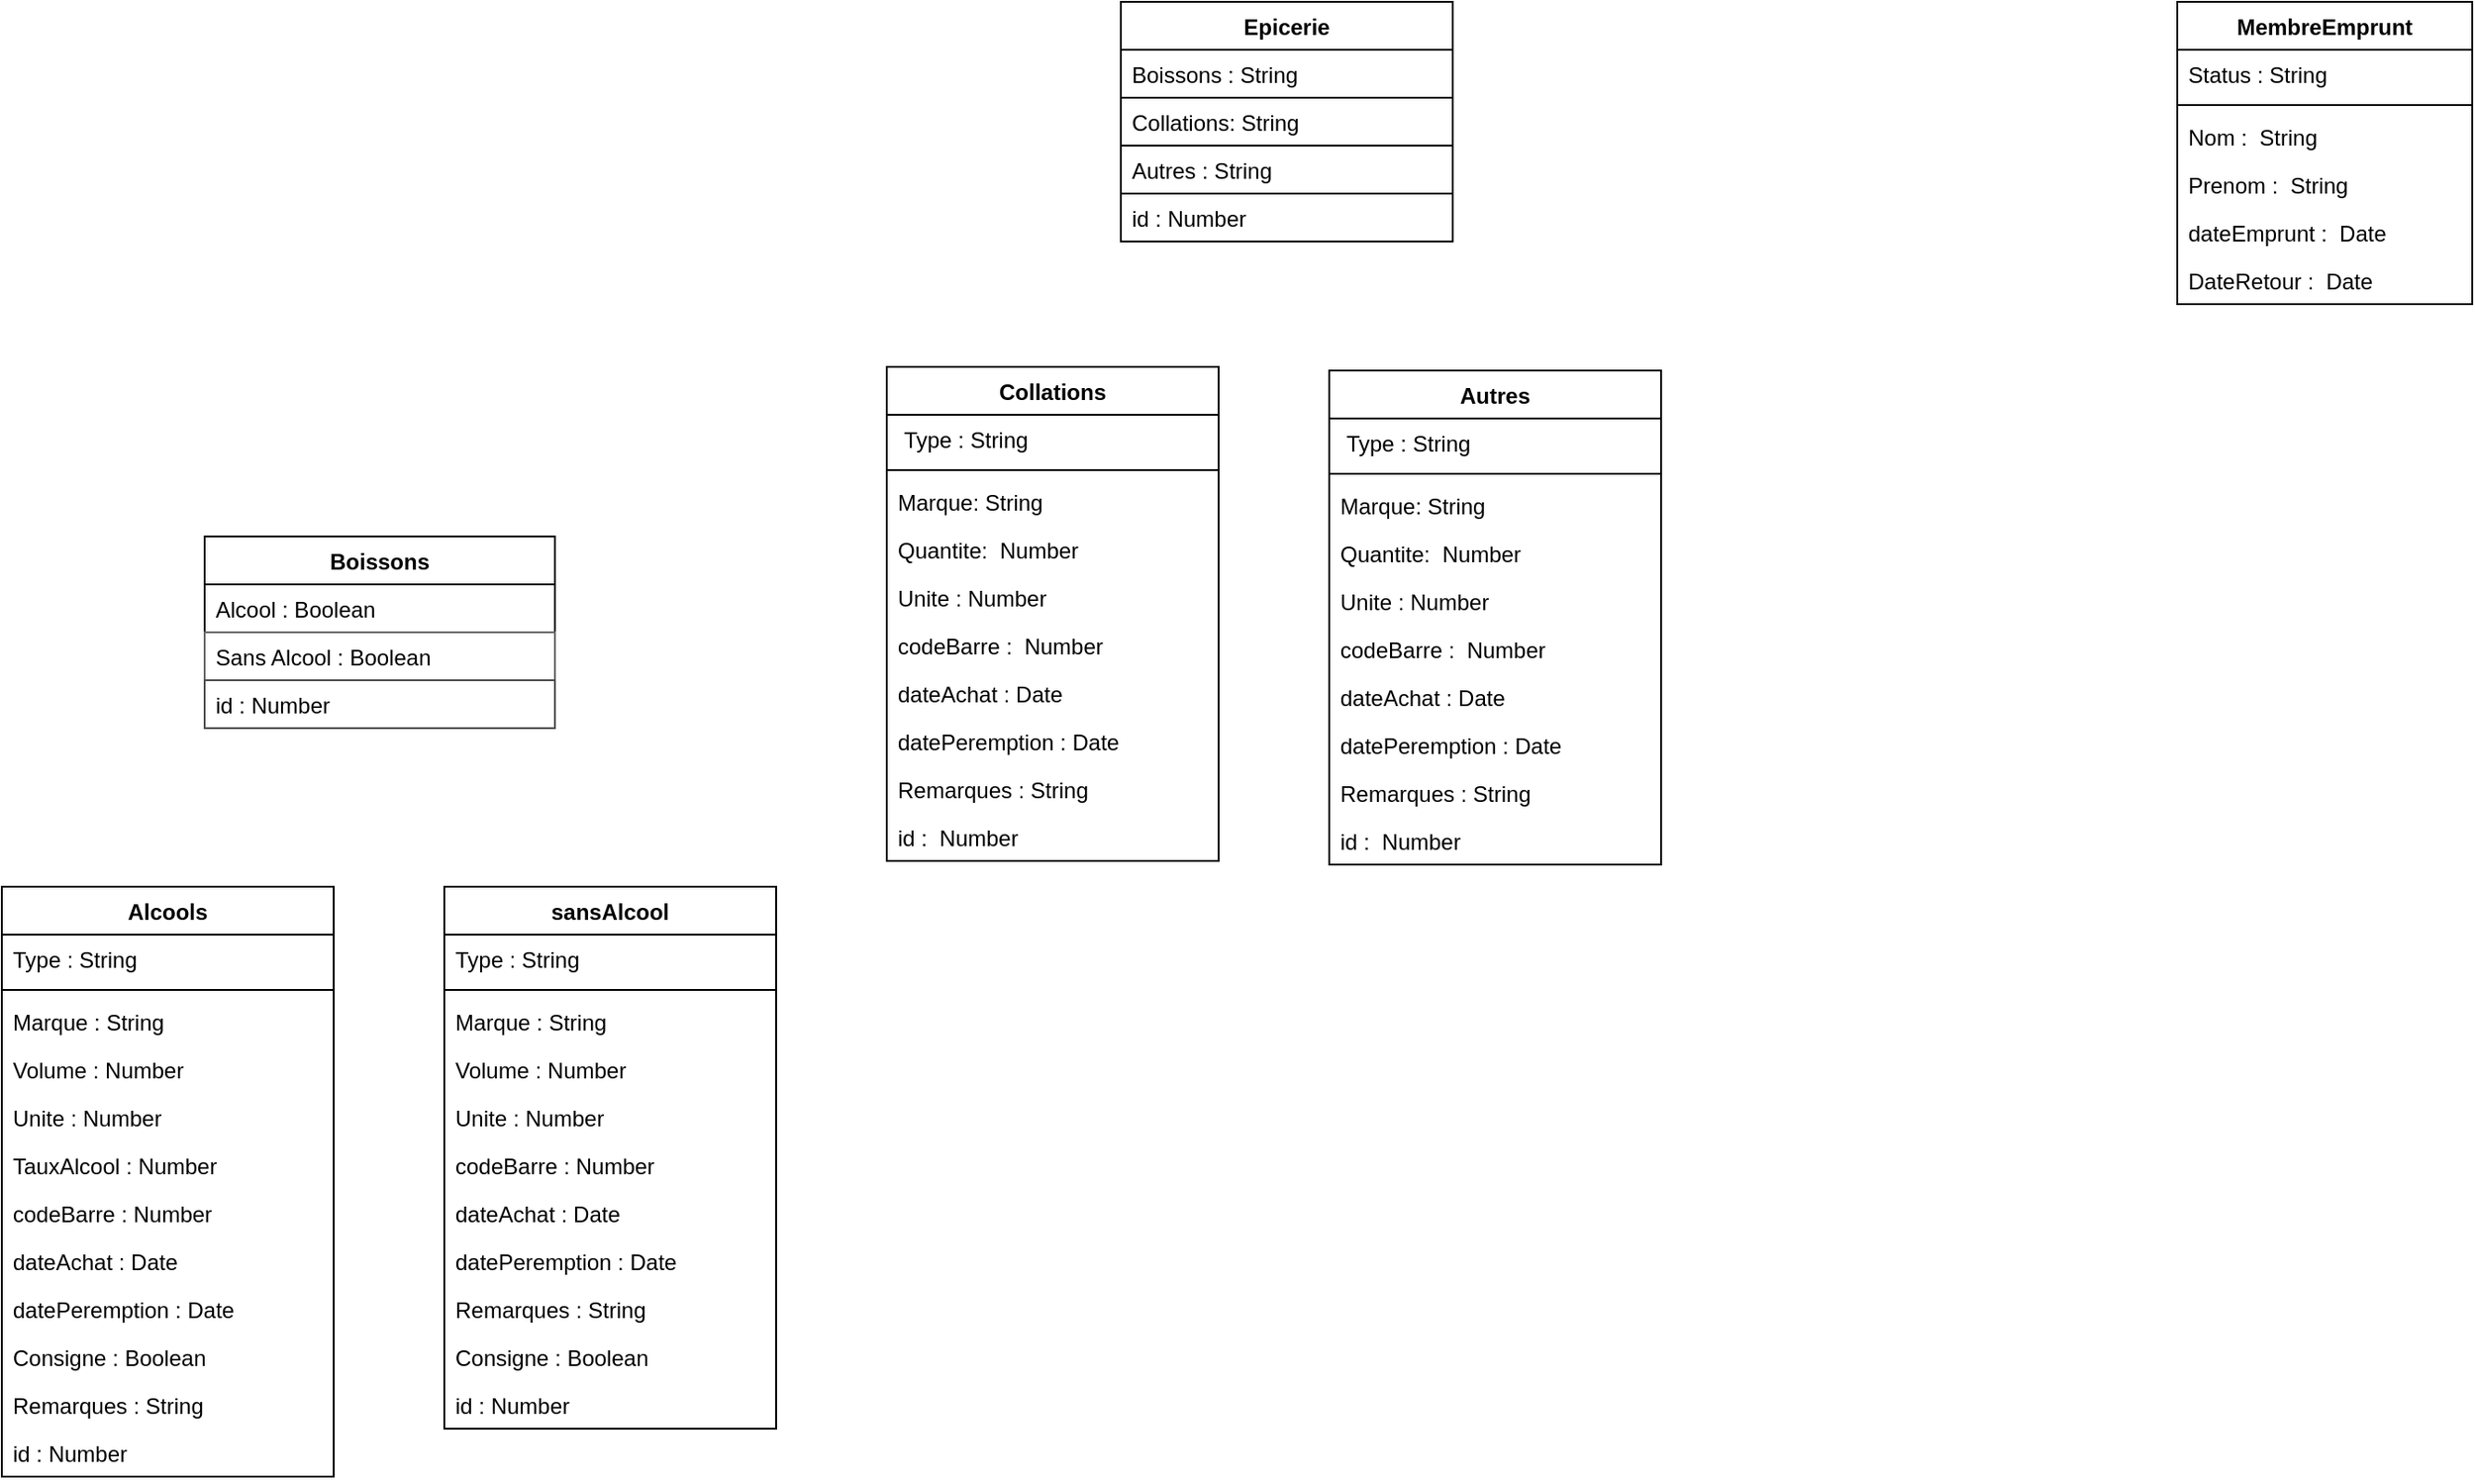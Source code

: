 <mxfile version="13.6.5" type="github">
  <diagram id="C5RBs43oDa-KdzZeNtuy" name="Page-1">
    <mxGraphModel dx="2062" dy="765" grid="1" gridSize="10" guides="1" tooltips="1" connect="1" arrows="1" fold="1" page="1" pageScale="1" pageWidth="827" pageHeight="1169" math="0" shadow="0">
      <root>
        <mxCell id="WIyWlLk6GJQsqaUBKTNV-0" />
        <mxCell id="WIyWlLk6GJQsqaUBKTNV-1" parent="WIyWlLk6GJQsqaUBKTNV-0" />
        <mxCell id="q_VUKuWRGY6zv6zU1oyI-9" value="Collations" style="swimlane;fontStyle=1;align=center;verticalAlign=top;childLayout=stackLayout;horizontal=1;startSize=26;horizontalStack=0;resizeParent=1;resizeParentMax=0;resizeLast=0;collapsible=1;marginBottom=0;" parent="WIyWlLk6GJQsqaUBKTNV-1" vertex="1">
          <mxGeometry x="520" y="238" width="180" height="268" as="geometry">
            <mxRectangle x="240" y="240" width="90" height="26" as="alternateBounds" />
          </mxGeometry>
        </mxCell>
        <mxCell id="q_VUKuWRGY6zv6zU1oyI-10" value=" Type : String" style="text;strokeColor=none;fillColor=none;align=left;verticalAlign=top;spacingLeft=4;spacingRight=4;overflow=hidden;rotatable=0;points=[[0,0.5],[1,0.5]];portConstraint=eastwest;" parent="q_VUKuWRGY6zv6zU1oyI-9" vertex="1">
          <mxGeometry y="26" width="180" height="26" as="geometry" />
        </mxCell>
        <mxCell id="q_VUKuWRGY6zv6zU1oyI-11" value="" style="line;strokeWidth=1;fillColor=none;align=left;verticalAlign=middle;spacingTop=-1;spacingLeft=3;spacingRight=3;rotatable=0;labelPosition=right;points=[];portConstraint=eastwest;" parent="q_VUKuWRGY6zv6zU1oyI-9" vertex="1">
          <mxGeometry y="52" width="180" height="8" as="geometry" />
        </mxCell>
        <mxCell id="q_VUKuWRGY6zv6zU1oyI-12" value="Marque: String" style="text;strokeColor=none;fillColor=none;align=left;verticalAlign=top;spacingLeft=4;spacingRight=4;overflow=hidden;rotatable=0;points=[[0,0.5],[1,0.5]];portConstraint=eastwest;" parent="q_VUKuWRGY6zv6zU1oyI-9" vertex="1">
          <mxGeometry y="60" width="180" height="26" as="geometry" />
        </mxCell>
        <mxCell id="q_VUKuWRGY6zv6zU1oyI-13" value="Quantite:  Number" style="text;strokeColor=none;fillColor=none;align=left;verticalAlign=top;spacingLeft=4;spacingRight=4;overflow=hidden;rotatable=0;points=[[0,0.5],[1,0.5]];portConstraint=eastwest;" parent="q_VUKuWRGY6zv6zU1oyI-9" vertex="1">
          <mxGeometry y="86" width="180" height="26" as="geometry" />
        </mxCell>
        <mxCell id="q_VUKuWRGY6zv6zU1oyI-45" value="Unite : Number" style="text;strokeColor=none;fillColor=none;align=left;verticalAlign=top;spacingLeft=4;spacingRight=4;overflow=hidden;rotatable=0;points=[[0,0.5],[1,0.5]];portConstraint=eastwest;" parent="q_VUKuWRGY6zv6zU1oyI-9" vertex="1">
          <mxGeometry y="112" width="180" height="26" as="geometry" />
        </mxCell>
        <mxCell id="q_VUKuWRGY6zv6zU1oyI-30" value="codeBarre :  Number" style="text;strokeColor=none;fillColor=none;align=left;verticalAlign=top;spacingLeft=4;spacingRight=4;overflow=hidden;rotatable=0;points=[[0,0.5],[1,0.5]];portConstraint=eastwest;" parent="q_VUKuWRGY6zv6zU1oyI-9" vertex="1">
          <mxGeometry y="138" width="180" height="26" as="geometry" />
        </mxCell>
        <mxCell id="q_VUKuWRGY6zv6zU1oyI-40" value="dateAchat : Date" style="text;strokeColor=none;fillColor=none;align=left;verticalAlign=top;spacingLeft=4;spacingRight=4;overflow=hidden;rotatable=0;points=[[0,0.5],[1,0.5]];portConstraint=eastwest;" parent="q_VUKuWRGY6zv6zU1oyI-9" vertex="1">
          <mxGeometry y="164" width="180" height="26" as="geometry" />
        </mxCell>
        <mxCell id="q_VUKuWRGY6zv6zU1oyI-42" value="datePeremption : Date" style="text;strokeColor=none;fillColor=none;align=left;verticalAlign=top;spacingLeft=4;spacingRight=4;overflow=hidden;rotatable=0;points=[[0,0.5],[1,0.5]];portConstraint=eastwest;" parent="q_VUKuWRGY6zv6zU1oyI-9" vertex="1">
          <mxGeometry y="190" width="180" height="26" as="geometry" />
        </mxCell>
        <mxCell id="ELM5-dZRIbPCBCAV7Bgo-20" value="Remarques : String" style="text;strokeColor=none;fillColor=none;align=left;verticalAlign=top;spacingLeft=4;spacingRight=4;overflow=hidden;rotatable=0;points=[[0,0.5],[1,0.5]];portConstraint=eastwest;" vertex="1" parent="q_VUKuWRGY6zv6zU1oyI-9">
          <mxGeometry y="216" width="180" height="26" as="geometry" />
        </mxCell>
        <mxCell id="q_VUKuWRGY6zv6zU1oyI-38" value="id :  Number" style="text;strokeColor=none;fillColor=none;align=left;verticalAlign=top;spacingLeft=4;spacingRight=4;overflow=hidden;rotatable=0;points=[[0,0.5],[1,0.5]];portConstraint=eastwest;" parent="q_VUKuWRGY6zv6zU1oyI-9" vertex="1">
          <mxGeometry y="242" width="180" height="26" as="geometry" />
        </mxCell>
        <mxCell id="ELM5-dZRIbPCBCAV7Bgo-0" value="Autres" style="swimlane;fontStyle=1;align=center;verticalAlign=top;childLayout=stackLayout;horizontal=1;startSize=26;horizontalStack=0;resizeParent=1;resizeParentMax=0;resizeLast=0;collapsible=1;marginBottom=0;" vertex="1" parent="WIyWlLk6GJQsqaUBKTNV-1">
          <mxGeometry x="760" y="240" width="180" height="268" as="geometry">
            <mxRectangle x="240" y="240" width="90" height="26" as="alternateBounds" />
          </mxGeometry>
        </mxCell>
        <mxCell id="ELM5-dZRIbPCBCAV7Bgo-1" value=" Type : String" style="text;strokeColor=none;fillColor=none;align=left;verticalAlign=top;spacingLeft=4;spacingRight=4;overflow=hidden;rotatable=0;points=[[0,0.5],[1,0.5]];portConstraint=eastwest;" vertex="1" parent="ELM5-dZRIbPCBCAV7Bgo-0">
          <mxGeometry y="26" width="180" height="26" as="geometry" />
        </mxCell>
        <mxCell id="ELM5-dZRIbPCBCAV7Bgo-2" value="" style="line;strokeWidth=1;fillColor=none;align=left;verticalAlign=middle;spacingTop=-1;spacingLeft=3;spacingRight=3;rotatable=0;labelPosition=right;points=[];portConstraint=eastwest;" vertex="1" parent="ELM5-dZRIbPCBCAV7Bgo-0">
          <mxGeometry y="52" width="180" height="8" as="geometry" />
        </mxCell>
        <mxCell id="ELM5-dZRIbPCBCAV7Bgo-3" value="Marque: String" style="text;strokeColor=none;fillColor=none;align=left;verticalAlign=top;spacingLeft=4;spacingRight=4;overflow=hidden;rotatable=0;points=[[0,0.5],[1,0.5]];portConstraint=eastwest;" vertex="1" parent="ELM5-dZRIbPCBCAV7Bgo-0">
          <mxGeometry y="60" width="180" height="26" as="geometry" />
        </mxCell>
        <mxCell id="ELM5-dZRIbPCBCAV7Bgo-4" value="Quantite:  Number" style="text;strokeColor=none;fillColor=none;align=left;verticalAlign=top;spacingLeft=4;spacingRight=4;overflow=hidden;rotatable=0;points=[[0,0.5],[1,0.5]];portConstraint=eastwest;" vertex="1" parent="ELM5-dZRIbPCBCAV7Bgo-0">
          <mxGeometry y="86" width="180" height="26" as="geometry" />
        </mxCell>
        <mxCell id="ELM5-dZRIbPCBCAV7Bgo-5" value="Unite : Number" style="text;strokeColor=none;fillColor=none;align=left;verticalAlign=top;spacingLeft=4;spacingRight=4;overflow=hidden;rotatable=0;points=[[0,0.5],[1,0.5]];portConstraint=eastwest;" vertex="1" parent="ELM5-dZRIbPCBCAV7Bgo-0">
          <mxGeometry y="112" width="180" height="26" as="geometry" />
        </mxCell>
        <mxCell id="ELM5-dZRIbPCBCAV7Bgo-6" value="codeBarre :  Number" style="text;strokeColor=none;fillColor=none;align=left;verticalAlign=top;spacingLeft=4;spacingRight=4;overflow=hidden;rotatable=0;points=[[0,0.5],[1,0.5]];portConstraint=eastwest;" vertex="1" parent="ELM5-dZRIbPCBCAV7Bgo-0">
          <mxGeometry y="138" width="180" height="26" as="geometry" />
        </mxCell>
        <mxCell id="ELM5-dZRIbPCBCAV7Bgo-7" value="dateAchat : Date" style="text;strokeColor=none;fillColor=none;align=left;verticalAlign=top;spacingLeft=4;spacingRight=4;overflow=hidden;rotatable=0;points=[[0,0.5],[1,0.5]];portConstraint=eastwest;" vertex="1" parent="ELM5-dZRIbPCBCAV7Bgo-0">
          <mxGeometry y="164" width="180" height="26" as="geometry" />
        </mxCell>
        <mxCell id="ELM5-dZRIbPCBCAV7Bgo-8" value="datePeremption : Date" style="text;strokeColor=none;fillColor=none;align=left;verticalAlign=top;spacingLeft=4;spacingRight=4;overflow=hidden;rotatable=0;points=[[0,0.5],[1,0.5]];portConstraint=eastwest;" vertex="1" parent="ELM5-dZRIbPCBCAV7Bgo-0">
          <mxGeometry y="190" width="180" height="26" as="geometry" />
        </mxCell>
        <mxCell id="ELM5-dZRIbPCBCAV7Bgo-21" value="Remarques : String" style="text;strokeColor=none;fillColor=none;align=left;verticalAlign=top;spacingLeft=4;spacingRight=4;overflow=hidden;rotatable=0;points=[[0,0.5],[1,0.5]];portConstraint=eastwest;" vertex="1" parent="ELM5-dZRIbPCBCAV7Bgo-0">
          <mxGeometry y="216" width="180" height="26" as="geometry" />
        </mxCell>
        <mxCell id="ELM5-dZRIbPCBCAV7Bgo-9" value="id :  Number" style="text;strokeColor=none;fillColor=none;align=left;verticalAlign=top;spacingLeft=4;spacingRight=4;overflow=hidden;rotatable=0;points=[[0,0.5],[1,0.5]];portConstraint=eastwest;" vertex="1" parent="ELM5-dZRIbPCBCAV7Bgo-0">
          <mxGeometry y="242" width="180" height="26" as="geometry" />
        </mxCell>
        <mxCell id="q_VUKuWRGY6zv6zU1oyI-4" value="Epicerie" style="swimlane;fontStyle=1;childLayout=stackLayout;horizontal=1;startSize=26;fillColor=none;horizontalStack=0;resizeParent=1;resizeParentMax=0;resizeLast=0;collapsible=1;marginBottom=0;" parent="WIyWlLk6GJQsqaUBKTNV-1" vertex="1">
          <mxGeometry x="647" y="40" width="180" height="130" as="geometry" />
        </mxCell>
        <mxCell id="q_VUKuWRGY6zv6zU1oyI-5" value="Boissons : String" style="text;strokeColor=#000000;fillColor=none;align=left;verticalAlign=top;spacingLeft=4;spacingRight=4;overflow=hidden;rotatable=0;points=[[0,0.5],[1,0.5]];portConstraint=eastwest;" parent="q_VUKuWRGY6zv6zU1oyI-4" vertex="1">
          <mxGeometry y="26" width="180" height="26" as="geometry" />
        </mxCell>
        <mxCell id="q_VUKuWRGY6zv6zU1oyI-6" value="Collations: String" style="text;strokeColor=#000000;fillColor=none;align=left;verticalAlign=top;spacingLeft=4;spacingRight=4;overflow=hidden;rotatable=0;points=[[0,0.5],[1,0.5]];portConstraint=eastwest;" parent="q_VUKuWRGY6zv6zU1oyI-4" vertex="1">
          <mxGeometry y="52" width="180" height="26" as="geometry" />
        </mxCell>
        <mxCell id="q_VUKuWRGY6zv6zU1oyI-7" value="Autres : String" style="text;strokeColor=#000000;fillColor=none;align=left;verticalAlign=top;spacingLeft=4;spacingRight=4;overflow=hidden;rotatable=0;points=[[0,0.5],[1,0.5]];portConstraint=eastwest;" parent="q_VUKuWRGY6zv6zU1oyI-4" vertex="1">
          <mxGeometry y="78" width="180" height="26" as="geometry" />
        </mxCell>
        <mxCell id="q_VUKuWRGY6zv6zU1oyI-27" value="id : Number" style="text;strokeColor=#000000;fillColor=none;align=left;verticalAlign=top;spacingLeft=4;spacingRight=4;overflow=hidden;rotatable=0;points=[[0,0.5],[1,0.5]];portConstraint=eastwest;" parent="q_VUKuWRGY6zv6zU1oyI-4" vertex="1">
          <mxGeometry y="104" width="180" height="26" as="geometry" />
        </mxCell>
        <mxCell id="q_VUKuWRGY6zv6zU1oyI-46" value="Alcools" style="swimlane;fontStyle=1;align=center;verticalAlign=top;childLayout=stackLayout;horizontal=1;startSize=26;horizontalStack=0;resizeParent=1;resizeParentMax=0;resizeLast=0;collapsible=1;marginBottom=0;strokeColor=#000000;" parent="WIyWlLk6GJQsqaUBKTNV-1" vertex="1">
          <mxGeometry x="40" y="520" width="180" height="320" as="geometry" />
        </mxCell>
        <mxCell id="q_VUKuWRGY6zv6zU1oyI-47" value="Type : String" style="text;strokeColor=none;fillColor=none;align=left;verticalAlign=top;spacingLeft=4;spacingRight=4;overflow=hidden;rotatable=0;points=[[0,0.5],[1,0.5]];portConstraint=eastwest;" parent="q_VUKuWRGY6zv6zU1oyI-46" vertex="1">
          <mxGeometry y="26" width="180" height="26" as="geometry" />
        </mxCell>
        <mxCell id="q_VUKuWRGY6zv6zU1oyI-48" value="" style="line;strokeWidth=1;fillColor=none;align=left;verticalAlign=middle;spacingTop=-1;spacingLeft=3;spacingRight=3;rotatable=0;labelPosition=right;points=[];portConstraint=eastwest;" parent="q_VUKuWRGY6zv6zU1oyI-46" vertex="1">
          <mxGeometry y="52" width="180" height="8" as="geometry" />
        </mxCell>
        <mxCell id="q_VUKuWRGY6zv6zU1oyI-49" value="Marque : String" style="text;strokeColor=none;fillColor=none;align=left;verticalAlign=top;spacingLeft=4;spacingRight=4;overflow=hidden;rotatable=0;points=[[0,0.5],[1,0.5]];portConstraint=eastwest;" parent="q_VUKuWRGY6zv6zU1oyI-46" vertex="1">
          <mxGeometry y="60" width="180" height="26" as="geometry" />
        </mxCell>
        <mxCell id="q_VUKuWRGY6zv6zU1oyI-50" value="Volume : Number" style="text;strokeColor=none;fillColor=none;align=left;verticalAlign=top;spacingLeft=4;spacingRight=4;overflow=hidden;rotatable=0;points=[[0,0.5],[1,0.5]];portConstraint=eastwest;" parent="q_VUKuWRGY6zv6zU1oyI-46" vertex="1">
          <mxGeometry y="86" width="180" height="26" as="geometry" />
        </mxCell>
        <mxCell id="q_VUKuWRGY6zv6zU1oyI-51" value="Unite : Number" style="text;strokeColor=none;fillColor=none;align=left;verticalAlign=top;spacingLeft=4;spacingRight=4;overflow=hidden;rotatable=0;points=[[0,0.5],[1,0.5]];portConstraint=eastwest;" parent="q_VUKuWRGY6zv6zU1oyI-46" vertex="1">
          <mxGeometry y="112" width="180" height="26" as="geometry" />
        </mxCell>
        <mxCell id="q_VUKuWRGY6zv6zU1oyI-52" value="TauxAlcool : Number" style="text;strokeColor=none;fillColor=none;align=left;verticalAlign=top;spacingLeft=4;spacingRight=4;overflow=hidden;rotatable=0;points=[[0,0.5],[1,0.5]];portConstraint=eastwest;" parent="q_VUKuWRGY6zv6zU1oyI-46" vertex="1">
          <mxGeometry y="138" width="180" height="26" as="geometry" />
        </mxCell>
        <mxCell id="q_VUKuWRGY6zv6zU1oyI-53" value="codeBarre : Number" style="text;strokeColor=none;fillColor=none;align=left;verticalAlign=top;spacingLeft=4;spacingRight=4;overflow=hidden;rotatable=0;points=[[0,0.5],[1,0.5]];portConstraint=eastwest;" parent="q_VUKuWRGY6zv6zU1oyI-46" vertex="1">
          <mxGeometry y="164" width="180" height="26" as="geometry" />
        </mxCell>
        <mxCell id="q_VUKuWRGY6zv6zU1oyI-54" value="dateAchat : Date" style="text;strokeColor=none;fillColor=none;align=left;verticalAlign=top;spacingLeft=4;spacingRight=4;overflow=hidden;rotatable=0;points=[[0,0.5],[1,0.5]];portConstraint=eastwest;" parent="q_VUKuWRGY6zv6zU1oyI-46" vertex="1">
          <mxGeometry y="190" width="180" height="26" as="geometry" />
        </mxCell>
        <mxCell id="q_VUKuWRGY6zv6zU1oyI-55" value="datePeremption : Date" style="text;strokeColor=none;fillColor=none;align=left;verticalAlign=top;spacingLeft=4;spacingRight=4;overflow=hidden;rotatable=0;points=[[0,0.5],[1,0.5]];portConstraint=eastwest;" parent="q_VUKuWRGY6zv6zU1oyI-46" vertex="1">
          <mxGeometry y="216" width="180" height="26" as="geometry" />
        </mxCell>
        <mxCell id="ELM5-dZRIbPCBCAV7Bgo-22" value="Consigne : Boolean" style="text;strokeColor=none;fillColor=none;align=left;verticalAlign=top;spacingLeft=4;spacingRight=4;overflow=hidden;rotatable=0;points=[[0,0.5],[1,0.5]];portConstraint=eastwest;" vertex="1" parent="q_VUKuWRGY6zv6zU1oyI-46">
          <mxGeometry y="242" width="180" height="26" as="geometry" />
        </mxCell>
        <mxCell id="ELM5-dZRIbPCBCAV7Bgo-18" value="Remarques : String" style="text;strokeColor=none;fillColor=none;align=left;verticalAlign=top;spacingLeft=4;spacingRight=4;overflow=hidden;rotatable=0;points=[[0,0.5],[1,0.5]];portConstraint=eastwest;" vertex="1" parent="q_VUKuWRGY6zv6zU1oyI-46">
          <mxGeometry y="268" width="180" height="26" as="geometry" />
        </mxCell>
        <mxCell id="q_VUKuWRGY6zv6zU1oyI-56" value="id : Number" style="text;strokeColor=none;fillColor=none;align=left;verticalAlign=top;spacingLeft=4;spacingRight=4;overflow=hidden;rotatable=0;points=[[0,0.5],[1,0.5]];portConstraint=eastwest;" parent="q_VUKuWRGY6zv6zU1oyI-46" vertex="1">
          <mxGeometry y="294" width="180" height="26" as="geometry" />
        </mxCell>
        <mxCell id="q_VUKuWRGY6zv6zU1oyI-22" value="sansAlcool" style="swimlane;fontStyle=1;align=center;verticalAlign=top;childLayout=stackLayout;horizontal=1;startSize=26;horizontalStack=0;resizeParent=1;resizeParentMax=0;resizeLast=0;collapsible=1;marginBottom=0;strokeColor=#000000;" parent="WIyWlLk6GJQsqaUBKTNV-1" vertex="1">
          <mxGeometry x="280" y="520" width="180" height="294" as="geometry" />
        </mxCell>
        <mxCell id="q_VUKuWRGY6zv6zU1oyI-23" value="Type : String" style="text;strokeColor=none;fillColor=none;align=left;verticalAlign=top;spacingLeft=4;spacingRight=4;overflow=hidden;rotatable=0;points=[[0,0.5],[1,0.5]];portConstraint=eastwest;" parent="q_VUKuWRGY6zv6zU1oyI-22" vertex="1">
          <mxGeometry y="26" width="180" height="26" as="geometry" />
        </mxCell>
        <mxCell id="q_VUKuWRGY6zv6zU1oyI-24" value="" style="line;strokeWidth=1;fillColor=none;align=left;verticalAlign=middle;spacingTop=-1;spacingLeft=3;spacingRight=3;rotatable=0;labelPosition=right;points=[];portConstraint=eastwest;" parent="q_VUKuWRGY6zv6zU1oyI-22" vertex="1">
          <mxGeometry y="52" width="180" height="8" as="geometry" />
        </mxCell>
        <mxCell id="q_VUKuWRGY6zv6zU1oyI-28" value="Marque : String" style="text;strokeColor=none;fillColor=none;align=left;verticalAlign=top;spacingLeft=4;spacingRight=4;overflow=hidden;rotatable=0;points=[[0,0.5],[1,0.5]];portConstraint=eastwest;" parent="q_VUKuWRGY6zv6zU1oyI-22" vertex="1">
          <mxGeometry y="60" width="180" height="26" as="geometry" />
        </mxCell>
        <mxCell id="q_VUKuWRGY6zv6zU1oyI-25" value="Volume : Number" style="text;strokeColor=none;fillColor=none;align=left;verticalAlign=top;spacingLeft=4;spacingRight=4;overflow=hidden;rotatable=0;points=[[0,0.5],[1,0.5]];portConstraint=eastwest;" parent="q_VUKuWRGY6zv6zU1oyI-22" vertex="1">
          <mxGeometry y="86" width="180" height="26" as="geometry" />
        </mxCell>
        <mxCell id="q_VUKuWRGY6zv6zU1oyI-43" value="Unite : Number" style="text;strokeColor=none;fillColor=none;align=left;verticalAlign=top;spacingLeft=4;spacingRight=4;overflow=hidden;rotatable=0;points=[[0,0.5],[1,0.5]];portConstraint=eastwest;" parent="q_VUKuWRGY6zv6zU1oyI-22" vertex="1">
          <mxGeometry y="112" width="180" height="26" as="geometry" />
        </mxCell>
        <mxCell id="q_VUKuWRGY6zv6zU1oyI-26" value="codeBarre : Number" style="text;strokeColor=none;fillColor=none;align=left;verticalAlign=top;spacingLeft=4;spacingRight=4;overflow=hidden;rotatable=0;points=[[0,0.5],[1,0.5]];portConstraint=eastwest;" parent="q_VUKuWRGY6zv6zU1oyI-22" vertex="1">
          <mxGeometry y="138" width="180" height="26" as="geometry" />
        </mxCell>
        <mxCell id="q_VUKuWRGY6zv6zU1oyI-39" value="dateAchat : Date" style="text;strokeColor=none;fillColor=none;align=left;verticalAlign=top;spacingLeft=4;spacingRight=4;overflow=hidden;rotatable=0;points=[[0,0.5],[1,0.5]];portConstraint=eastwest;" parent="q_VUKuWRGY6zv6zU1oyI-22" vertex="1">
          <mxGeometry y="164" width="180" height="26" as="geometry" />
        </mxCell>
        <mxCell id="q_VUKuWRGY6zv6zU1oyI-41" value="datePeremption : Date" style="text;strokeColor=none;fillColor=none;align=left;verticalAlign=top;spacingLeft=4;spacingRight=4;overflow=hidden;rotatable=0;points=[[0,0.5],[1,0.5]];portConstraint=eastwest;" parent="q_VUKuWRGY6zv6zU1oyI-22" vertex="1">
          <mxGeometry y="190" width="180" height="26" as="geometry" />
        </mxCell>
        <mxCell id="ELM5-dZRIbPCBCAV7Bgo-19" value="Remarques : String" style="text;strokeColor=none;fillColor=none;align=left;verticalAlign=top;spacingLeft=4;spacingRight=4;overflow=hidden;rotatable=0;points=[[0,0.5],[1,0.5]];portConstraint=eastwest;" vertex="1" parent="q_VUKuWRGY6zv6zU1oyI-22">
          <mxGeometry y="216" width="180" height="26" as="geometry" />
        </mxCell>
        <mxCell id="ELM5-dZRIbPCBCAV7Bgo-23" value="Consigne : Boolean" style="text;strokeColor=none;fillColor=none;align=left;verticalAlign=top;spacingLeft=4;spacingRight=4;overflow=hidden;rotatable=0;points=[[0,0.5],[1,0.5]];portConstraint=eastwest;" vertex="1" parent="q_VUKuWRGY6zv6zU1oyI-22">
          <mxGeometry y="242" width="180" height="26" as="geometry" />
        </mxCell>
        <mxCell id="q_VUKuWRGY6zv6zU1oyI-37" value="id : Number" style="text;strokeColor=none;fillColor=none;align=left;verticalAlign=top;spacingLeft=4;spacingRight=4;overflow=hidden;rotatable=0;points=[[0,0.5],[1,0.5]];portConstraint=eastwest;" parent="q_VUKuWRGY6zv6zU1oyI-22" vertex="1">
          <mxGeometry y="268" width="180" height="26" as="geometry" />
        </mxCell>
        <mxCell id="q_VUKuWRGY6zv6zU1oyI-0" value="Boissons" style="swimlane;fontStyle=1;childLayout=stackLayout;horizontal=1;startSize=26;fillColor=none;horizontalStack=0;resizeParent=1;resizeParentMax=0;resizeLast=0;collapsible=1;marginBottom=0;" parent="WIyWlLk6GJQsqaUBKTNV-1" vertex="1">
          <mxGeometry x="150" y="330" width="190" height="104" as="geometry" />
        </mxCell>
        <mxCell id="q_VUKuWRGY6zv6zU1oyI-1" value="Alcool : Boolean" style="text;strokeColor=none;fillColor=none;align=left;verticalAlign=top;spacingLeft=4;spacingRight=4;overflow=hidden;rotatable=0;points=[[0,0.5],[1,0.5]];portConstraint=eastwest;" parent="q_VUKuWRGY6zv6zU1oyI-0" vertex="1">
          <mxGeometry y="26" width="190" height="26" as="geometry" />
        </mxCell>
        <mxCell id="q_VUKuWRGY6zv6zU1oyI-2" value="Sans Alcool : Boolean" style="text;strokeColor=#666666;fillColor=none;align=left;verticalAlign=top;spacingLeft=4;spacingRight=4;overflow=hidden;rotatable=0;points=[[0,0.5],[1,0.5]];portConstraint=eastwest;" parent="q_VUKuWRGY6zv6zU1oyI-0" vertex="1">
          <mxGeometry y="52" width="190" height="26" as="geometry" />
        </mxCell>
        <mxCell id="q_VUKuWRGY6zv6zU1oyI-8" value="id : Number" style="text;strokeColor=#4D4D4D;fillColor=none;align=left;verticalAlign=top;spacingLeft=4;spacingRight=4;overflow=hidden;rotatable=0;points=[[0,0.5],[1,0.5]];portConstraint=eastwest;" parent="q_VUKuWRGY6zv6zU1oyI-0" vertex="1">
          <mxGeometry y="78" width="190" height="26" as="geometry" />
        </mxCell>
        <mxCell id="ELM5-dZRIbPCBCAV7Bgo-10" value="MembreEmprunt" style="swimlane;fontStyle=1;align=center;verticalAlign=top;childLayout=stackLayout;horizontal=1;startSize=26;horizontalStack=0;resizeParent=1;resizeParentMax=0;resizeLast=0;collapsible=1;marginBottom=0;" vertex="1" parent="WIyWlLk6GJQsqaUBKTNV-1">
          <mxGeometry x="1220" y="40" width="160" height="164" as="geometry" />
        </mxCell>
        <mxCell id="ELM5-dZRIbPCBCAV7Bgo-11" value="Status : String" style="text;strokeColor=none;fillColor=none;align=left;verticalAlign=top;spacingLeft=4;spacingRight=4;overflow=hidden;rotatable=0;points=[[0,0.5],[1,0.5]];portConstraint=eastwest;" vertex="1" parent="ELM5-dZRIbPCBCAV7Bgo-10">
          <mxGeometry y="26" width="160" height="26" as="geometry" />
        </mxCell>
        <mxCell id="ELM5-dZRIbPCBCAV7Bgo-12" value="" style="line;strokeWidth=1;fillColor=none;align=left;verticalAlign=middle;spacingTop=-1;spacingLeft=3;spacingRight=3;rotatable=0;labelPosition=right;points=[];portConstraint=eastwest;" vertex="1" parent="ELM5-dZRIbPCBCAV7Bgo-10">
          <mxGeometry y="52" width="160" height="8" as="geometry" />
        </mxCell>
        <mxCell id="ELM5-dZRIbPCBCAV7Bgo-13" value="Nom :  String" style="text;strokeColor=none;fillColor=none;align=left;verticalAlign=top;spacingLeft=4;spacingRight=4;overflow=hidden;rotatable=0;points=[[0,0.5],[1,0.5]];portConstraint=eastwest;" vertex="1" parent="ELM5-dZRIbPCBCAV7Bgo-10">
          <mxGeometry y="60" width="160" height="26" as="geometry" />
        </mxCell>
        <mxCell id="ELM5-dZRIbPCBCAV7Bgo-14" value="Prenom :  String" style="text;strokeColor=none;fillColor=none;align=left;verticalAlign=top;spacingLeft=4;spacingRight=4;overflow=hidden;rotatable=0;points=[[0,0.5],[1,0.5]];portConstraint=eastwest;" vertex="1" parent="ELM5-dZRIbPCBCAV7Bgo-10">
          <mxGeometry y="86" width="160" height="26" as="geometry" />
        </mxCell>
        <mxCell id="ELM5-dZRIbPCBCAV7Bgo-15" value="dateEmprunt :  Date" style="text;strokeColor=none;fillColor=none;align=left;verticalAlign=top;spacingLeft=4;spacingRight=4;overflow=hidden;rotatable=0;points=[[0,0.5],[1,0.5]];portConstraint=eastwest;" vertex="1" parent="ELM5-dZRIbPCBCAV7Bgo-10">
          <mxGeometry y="112" width="160" height="26" as="geometry" />
        </mxCell>
        <mxCell id="ELM5-dZRIbPCBCAV7Bgo-16" value="DateRetour :  Date" style="text;strokeColor=none;fillColor=none;align=left;verticalAlign=top;spacingLeft=4;spacingRight=4;overflow=hidden;rotatable=0;points=[[0,0.5],[1,0.5]];portConstraint=eastwest;" vertex="1" parent="ELM5-dZRIbPCBCAV7Bgo-10">
          <mxGeometry y="138" width="160" height="26" as="geometry" />
        </mxCell>
      </root>
    </mxGraphModel>
  </diagram>
</mxfile>
